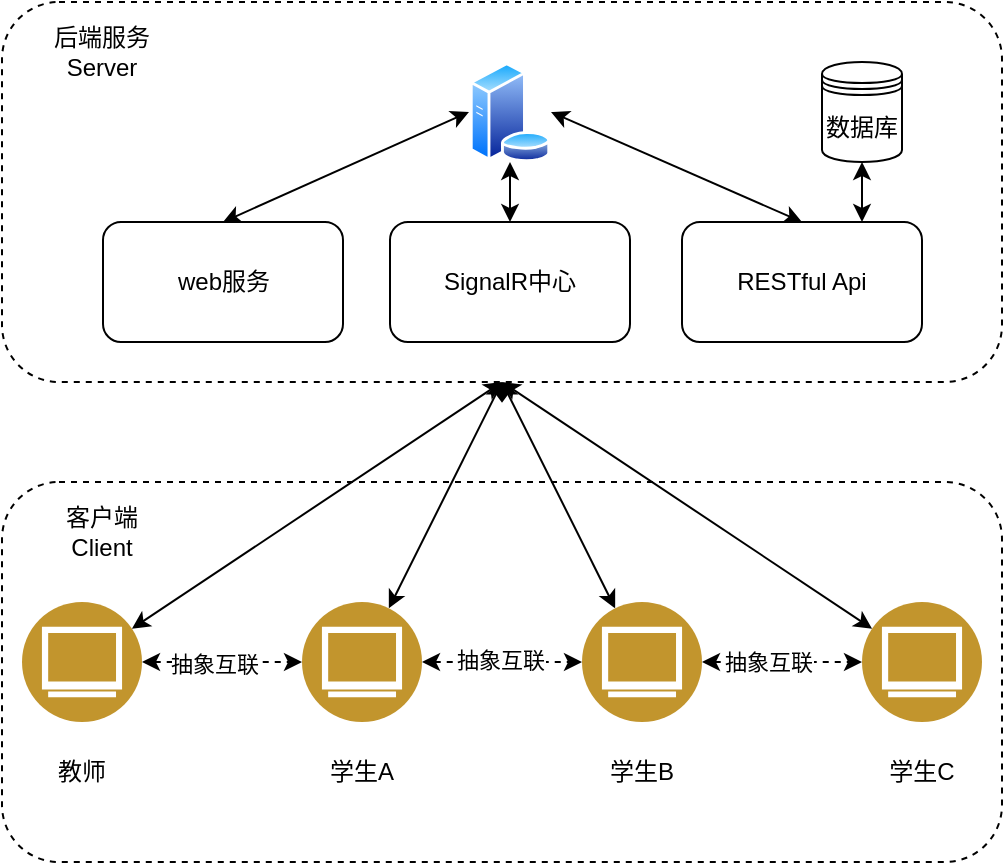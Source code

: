 <mxfile version="17.2.1" type="github">
  <diagram id="Di22YtHijrcUUMYEmc6N" name="Page-1">
    <mxGraphModel dx="946" dy="614" grid="1" gridSize="10" guides="1" tooltips="1" connect="1" arrows="1" fold="1" page="1" pageScale="1" pageWidth="827" pageHeight="1169" math="0" shadow="0">
      <root>
        <mxCell id="0" />
        <mxCell id="1" parent="0" />
        <mxCell id="uYZlOs-n9BPTN2Y59tJv-50" value="" style="rounded=1;whiteSpace=wrap;html=1;dashed=1;" vertex="1" parent="1">
          <mxGeometry x="100" y="330" width="500" height="190" as="geometry" />
        </mxCell>
        <mxCell id="uYZlOs-n9BPTN2Y59tJv-5" value="" style="rounded=1;whiteSpace=wrap;html=1;dashed=1;" vertex="1" parent="1">
          <mxGeometry x="100" y="90" width="500" height="190" as="geometry" />
        </mxCell>
        <mxCell id="uYZlOs-n9BPTN2Y59tJv-1" value="" style="aspect=fixed;perimeter=ellipsePerimeter;html=1;align=center;shadow=0;dashed=0;spacingTop=3;image;image=img/lib/active_directory/database_server.svg;" vertex="1" parent="1">
          <mxGeometry x="333.5" y="120" width="41" height="50" as="geometry" />
        </mxCell>
        <mxCell id="uYZlOs-n9BPTN2Y59tJv-34" style="edgeStyle=none;rounded=0;orthogonalLoop=1;jettySize=auto;html=1;exitX=0.5;exitY=0;exitDx=0;exitDy=0;entryX=0;entryY=0.5;entryDx=0;entryDy=0;startArrow=classic;startFill=1;" edge="1" parent="1" source="uYZlOs-n9BPTN2Y59tJv-2" target="uYZlOs-n9BPTN2Y59tJv-1">
          <mxGeometry relative="1" as="geometry" />
        </mxCell>
        <mxCell id="uYZlOs-n9BPTN2Y59tJv-2" value="web服务" style="rounded=1;whiteSpace=wrap;html=1;" vertex="1" parent="1">
          <mxGeometry x="150.5" y="200" width="120" height="60" as="geometry" />
        </mxCell>
        <mxCell id="uYZlOs-n9BPTN2Y59tJv-35" style="edgeStyle=none;rounded=0;orthogonalLoop=1;jettySize=auto;html=1;exitX=0.5;exitY=0;exitDx=0;exitDy=0;entryX=0.5;entryY=1;entryDx=0;entryDy=0;startArrow=classic;startFill=1;" edge="1" parent="1" source="uYZlOs-n9BPTN2Y59tJv-3" target="uYZlOs-n9BPTN2Y59tJv-1">
          <mxGeometry relative="1" as="geometry" />
        </mxCell>
        <mxCell id="uYZlOs-n9BPTN2Y59tJv-3" value="SignalR中心" style="rounded=1;whiteSpace=wrap;html=1;" vertex="1" parent="1">
          <mxGeometry x="294" y="200" width="120" height="60" as="geometry" />
        </mxCell>
        <mxCell id="uYZlOs-n9BPTN2Y59tJv-36" style="edgeStyle=none;rounded=0;orthogonalLoop=1;jettySize=auto;html=1;exitX=0.5;exitY=0;exitDx=0;exitDy=0;entryX=1;entryY=0.5;entryDx=0;entryDy=0;startArrow=classic;startFill=1;" edge="1" parent="1" source="uYZlOs-n9BPTN2Y59tJv-4" target="uYZlOs-n9BPTN2Y59tJv-1">
          <mxGeometry relative="1" as="geometry" />
        </mxCell>
        <mxCell id="uYZlOs-n9BPTN2Y59tJv-42" style="edgeStyle=none;rounded=0;orthogonalLoop=1;jettySize=auto;html=1;exitX=0.75;exitY=0;exitDx=0;exitDy=0;entryX=0.5;entryY=1;entryDx=0;entryDy=0;startArrow=classic;startFill=1;" edge="1" parent="1" source="uYZlOs-n9BPTN2Y59tJv-4" target="uYZlOs-n9BPTN2Y59tJv-38">
          <mxGeometry relative="1" as="geometry" />
        </mxCell>
        <mxCell id="uYZlOs-n9BPTN2Y59tJv-4" value="RESTful Api" style="rounded=1;whiteSpace=wrap;html=1;" vertex="1" parent="1">
          <mxGeometry x="440" y="200" width="120" height="60" as="geometry" />
        </mxCell>
        <mxCell id="uYZlOs-n9BPTN2Y59tJv-6" value="后端服务Server" style="text;html=1;strokeColor=none;fillColor=none;align=center;verticalAlign=middle;whiteSpace=wrap;rounded=0;dashed=1;" vertex="1" parent="1">
          <mxGeometry x="120" y="100" width="60" height="30" as="geometry" />
        </mxCell>
        <mxCell id="uYZlOs-n9BPTN2Y59tJv-43" style="edgeStyle=none;rounded=0;orthogonalLoop=1;jettySize=auto;html=1;entryX=0.5;entryY=1;entryDx=0;entryDy=0;startArrow=classic;startFill=1;" edge="1" parent="1" source="uYZlOs-n9BPTN2Y59tJv-7" target="uYZlOs-n9BPTN2Y59tJv-5">
          <mxGeometry relative="1" as="geometry" />
        </mxCell>
        <mxCell id="uYZlOs-n9BPTN2Y59tJv-47" value="" style="edgeStyle=none;rounded=0;orthogonalLoop=1;jettySize=auto;html=1;startArrow=classic;startFill=1;dashed=1;" edge="1" parent="1" source="uYZlOs-n9BPTN2Y59tJv-7" target="uYZlOs-n9BPTN2Y59tJv-8">
          <mxGeometry relative="1" as="geometry" />
        </mxCell>
        <mxCell id="uYZlOs-n9BPTN2Y59tJv-52" value="抽象互联" style="edgeLabel;html=1;align=center;verticalAlign=middle;resizable=0;points=[];" vertex="1" connectable="0" parent="uYZlOs-n9BPTN2Y59tJv-47">
          <mxGeometry x="-0.1" relative="1" as="geometry">
            <mxPoint y="1" as="offset" />
          </mxGeometry>
        </mxCell>
        <mxCell id="uYZlOs-n9BPTN2Y59tJv-7" value="" style="aspect=fixed;perimeter=ellipsePerimeter;html=1;align=center;shadow=0;dashed=0;fontColor=#4277BB;labelBackgroundColor=#ffffff;fontSize=12;spacingTop=3;image;image=img/lib/ibm/users/browser.svg;" vertex="1" parent="1">
          <mxGeometry x="110" y="390" width="60" height="60" as="geometry" />
        </mxCell>
        <mxCell id="uYZlOs-n9BPTN2Y59tJv-44" style="edgeStyle=none;rounded=0;orthogonalLoop=1;jettySize=auto;html=1;entryX=0.5;entryY=1;entryDx=0;entryDy=0;startArrow=classic;startFill=1;" edge="1" parent="1" source="uYZlOs-n9BPTN2Y59tJv-8" target="uYZlOs-n9BPTN2Y59tJv-5">
          <mxGeometry relative="1" as="geometry" />
        </mxCell>
        <mxCell id="uYZlOs-n9BPTN2Y59tJv-48" style="edgeStyle=none;rounded=0;orthogonalLoop=1;jettySize=auto;html=1;dashed=1;startArrow=classic;startFill=1;" edge="1" parent="1" source="uYZlOs-n9BPTN2Y59tJv-8" target="uYZlOs-n9BPTN2Y59tJv-9">
          <mxGeometry relative="1" as="geometry" />
        </mxCell>
        <mxCell id="uYZlOs-n9BPTN2Y59tJv-53" value="抽象互联" style="edgeLabel;html=1;align=center;verticalAlign=middle;resizable=0;points=[];" vertex="1" connectable="0" parent="uYZlOs-n9BPTN2Y59tJv-48">
          <mxGeometry x="-0.025" y="2" relative="1" as="geometry">
            <mxPoint y="1" as="offset" />
          </mxGeometry>
        </mxCell>
        <mxCell id="uYZlOs-n9BPTN2Y59tJv-8" value="" style="aspect=fixed;perimeter=ellipsePerimeter;html=1;align=center;shadow=0;dashed=0;fontColor=#4277BB;labelBackgroundColor=#ffffff;fontSize=12;spacingTop=3;image;image=img/lib/ibm/users/browser.svg;" vertex="1" parent="1">
          <mxGeometry x="250" y="390" width="60" height="60" as="geometry" />
        </mxCell>
        <mxCell id="uYZlOs-n9BPTN2Y59tJv-45" style="edgeStyle=none;rounded=0;orthogonalLoop=1;jettySize=auto;html=1;entryX=0.5;entryY=1;entryDx=0;entryDy=0;startArrow=classic;startFill=1;" edge="1" parent="1" source="uYZlOs-n9BPTN2Y59tJv-9" target="uYZlOs-n9BPTN2Y59tJv-5">
          <mxGeometry relative="1" as="geometry" />
        </mxCell>
        <mxCell id="uYZlOs-n9BPTN2Y59tJv-49" style="edgeStyle=none;rounded=0;orthogonalLoop=1;jettySize=auto;html=1;entryX=0;entryY=0.5;entryDx=0;entryDy=0;dashed=1;startArrow=classic;startFill=1;" edge="1" parent="1" source="uYZlOs-n9BPTN2Y59tJv-9" target="uYZlOs-n9BPTN2Y59tJv-10">
          <mxGeometry relative="1" as="geometry" />
        </mxCell>
        <mxCell id="uYZlOs-n9BPTN2Y59tJv-54" value="抽象互联" style="edgeLabel;html=1;align=center;verticalAlign=middle;resizable=0;points=[];" vertex="1" connectable="0" parent="uYZlOs-n9BPTN2Y59tJv-49">
          <mxGeometry x="-0.175" y="1" relative="1" as="geometry">
            <mxPoint y="1" as="offset" />
          </mxGeometry>
        </mxCell>
        <mxCell id="uYZlOs-n9BPTN2Y59tJv-9" value="" style="aspect=fixed;perimeter=ellipsePerimeter;html=1;align=center;shadow=0;dashed=0;fontColor=#4277BB;labelBackgroundColor=#ffffff;fontSize=12;spacingTop=3;image;image=img/lib/ibm/users/browser.svg;" vertex="1" parent="1">
          <mxGeometry x="390" y="390" width="60" height="60" as="geometry" />
        </mxCell>
        <mxCell id="uYZlOs-n9BPTN2Y59tJv-46" style="edgeStyle=none;rounded=0;orthogonalLoop=1;jettySize=auto;html=1;entryX=0.5;entryY=1;entryDx=0;entryDy=0;startArrow=classic;startFill=1;" edge="1" parent="1" source="uYZlOs-n9BPTN2Y59tJv-10" target="uYZlOs-n9BPTN2Y59tJv-5">
          <mxGeometry relative="1" as="geometry" />
        </mxCell>
        <mxCell id="uYZlOs-n9BPTN2Y59tJv-10" value="" style="aspect=fixed;perimeter=ellipsePerimeter;html=1;align=center;shadow=0;dashed=0;fontColor=#4277BB;labelBackgroundColor=#ffffff;fontSize=12;spacingTop=3;image;image=img/lib/ibm/users/browser.svg;" vertex="1" parent="1">
          <mxGeometry x="530" y="390" width="60" height="60" as="geometry" />
        </mxCell>
        <mxCell id="uYZlOs-n9BPTN2Y59tJv-11" value="教师" style="text;html=1;strokeColor=none;fillColor=none;align=center;verticalAlign=middle;whiteSpace=wrap;rounded=0;dashed=1;" vertex="1" parent="1">
          <mxGeometry x="110" y="460" width="60" height="30" as="geometry" />
        </mxCell>
        <mxCell id="uYZlOs-n9BPTN2Y59tJv-12" value="学生A" style="text;html=1;strokeColor=none;fillColor=none;align=center;verticalAlign=middle;whiteSpace=wrap;rounded=0;dashed=1;" vertex="1" parent="1">
          <mxGeometry x="250" y="460" width="60" height="30" as="geometry" />
        </mxCell>
        <mxCell id="uYZlOs-n9BPTN2Y59tJv-13" value="学生B" style="text;html=1;strokeColor=none;fillColor=none;align=center;verticalAlign=middle;whiteSpace=wrap;rounded=0;dashed=1;" vertex="1" parent="1">
          <mxGeometry x="390" y="460" width="60" height="30" as="geometry" />
        </mxCell>
        <mxCell id="uYZlOs-n9BPTN2Y59tJv-14" value="学生C" style="text;html=1;strokeColor=none;fillColor=none;align=center;verticalAlign=middle;whiteSpace=wrap;rounded=0;dashed=1;" vertex="1" parent="1">
          <mxGeometry x="530" y="460" width="60" height="30" as="geometry" />
        </mxCell>
        <mxCell id="uYZlOs-n9BPTN2Y59tJv-38" value="数据库" style="shape=datastore;whiteSpace=wrap;html=1;" vertex="1" parent="1">
          <mxGeometry x="510" y="120" width="40" height="50" as="geometry" />
        </mxCell>
        <mxCell id="uYZlOs-n9BPTN2Y59tJv-51" value="客户端Client" style="text;html=1;strokeColor=none;fillColor=none;align=center;verticalAlign=middle;whiteSpace=wrap;rounded=0;dashed=1;" vertex="1" parent="1">
          <mxGeometry x="120" y="340" width="60" height="30" as="geometry" />
        </mxCell>
      </root>
    </mxGraphModel>
  </diagram>
</mxfile>
